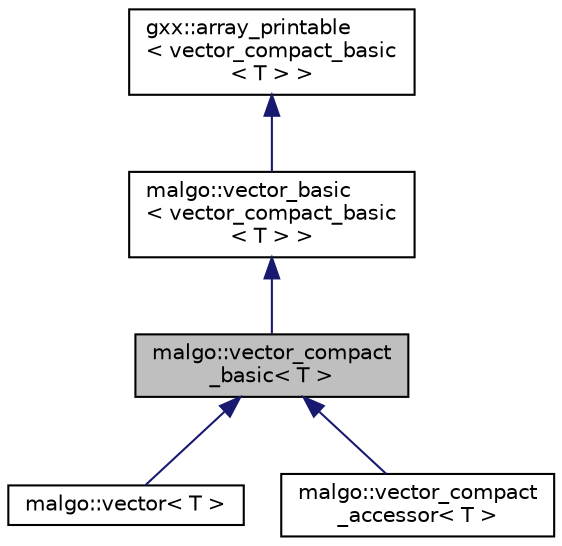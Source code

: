 digraph "malgo::vector_compact_basic&lt; T &gt;"
{
  edge [fontname="Helvetica",fontsize="10",labelfontname="Helvetica",labelfontsize="10"];
  node [fontname="Helvetica",fontsize="10",shape=record];
  Node1 [label="malgo::vector_compact\l_basic\< T \>",height=0.2,width=0.4,color="black", fillcolor="grey75", style="filled", fontcolor="black"];
  Node2 -> Node1 [dir="back",color="midnightblue",fontsize="10",style="solid",fontname="Helvetica"];
  Node2 [label="malgo::vector_basic\l\< vector_compact_basic\l\< T \> \>",height=0.2,width=0.4,color="black", fillcolor="white", style="filled",URL="$classmalgo_1_1vector__basic.html"];
  Node3 -> Node2 [dir="back",color="midnightblue",fontsize="10",style="solid",fontname="Helvetica"];
  Node3 [label="gxx::array_printable\l\< vector_compact_basic\l\< T \> \>",height=0.2,width=0.4,color="black", fillcolor="white", style="filled",URL="$classgxx_1_1array__printable.html"];
  Node1 -> Node4 [dir="back",color="midnightblue",fontsize="10",style="solid",fontname="Helvetica"];
  Node4 [label="malgo::vector\< T \>",height=0.2,width=0.4,color="black", fillcolor="white", style="filled",URL="$classmalgo_1_1vector.html"];
  Node1 -> Node5 [dir="back",color="midnightblue",fontsize="10",style="solid",fontname="Helvetica"];
  Node5 [label="malgo::vector_compact\l_accessor\< T \>",height=0.2,width=0.4,color="black", fillcolor="white", style="filled",URL="$classmalgo_1_1vector__compact__accessor.html"];
}
